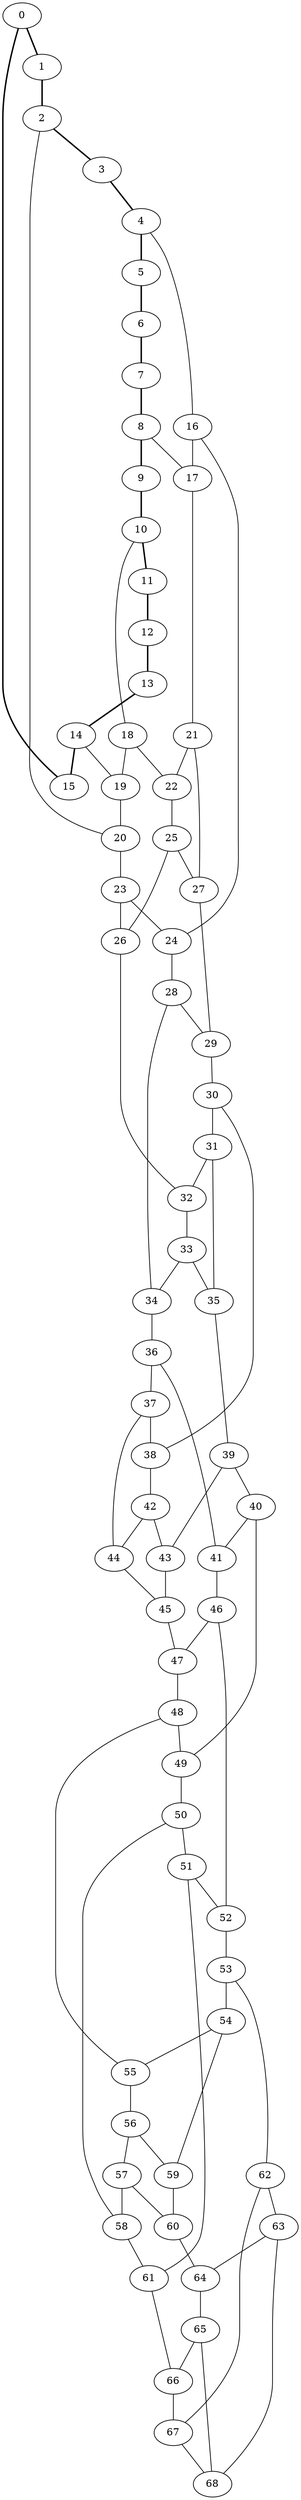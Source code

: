 //Inside of this graph is 3-connected
graph G {
0 [ pos = " 17.50,0.00!" ];
0 -- 1[style=bold];
0 -- 15[style=bold];
1 [ pos = " 16.17,6.70!" ];
1 -- 2[style=bold];
2 [ pos = " 12.37,12.37!" ];
2 -- 3[style=bold];
2 -- 20;
3 [ pos = " 6.70,16.17!" ];
3 -- 4[style=bold];
4 [ pos = " 0.00,17.50!" ];
4 -- 5[style=bold];
4 -- 16;
5 [ pos = " -6.70,16.17!" ];
5 -- 6[style=bold];
6 [ pos = " -12.37,12.37!" ];
6 -- 7[style=bold];
7 [ pos = " -16.17,6.70!" ];
7 -- 8[style=bold];
8 [ pos = " -17.50,0.00!" ];
8 -- 9[style=bold];
8 -- 17;
9 [ pos = " -16.17,-6.70!" ];
9 -- 10[style=bold];
10 [ pos = " -12.37,-12.37!" ];
10 -- 11[style=bold];
10 -- 18;
11 [ pos = " -6.70,-16.17!" ];
11 -- 12[style=bold];
12 [ pos = " 0.00,-17.50!" ];
12 -- 13[style=bold];
13 [ pos = " 6.70,-16.17!" ];
13 -- 14[style=bold];
14 [ pos = " 12.37,-12.37!" ];
14 -- 15[style=bold];
14 -- 19;
15 [ pos = " 16.17,-6.70!" ];
16 -- 17;
16 -- 24;
17 -- 21;
18 -- 19;
18 -- 22;
19 -- 20;
20 -- 23;
21 -- 22;
21 -- 27;
22 -- 25;
23 -- 24;
23 -- 26;
24 -- 28;
25 -- 26;
25 -- 27;
26 -- 32;
27 -- 29;
28 -- 29;
28 -- 34;
29 -- 30;
30 -- 31;
30 -- 38;
31 -- 32;
31 -- 35;
32 -- 33;
33 -- 34;
33 -- 35;
34 -- 36;
35 -- 39;
36 -- 37;
36 -- 41;
37 -- 38;
37 -- 44;
38 -- 42;
39 -- 40;
39 -- 43;
40 -- 41;
40 -- 49;
41 -- 46;
42 -- 43;
42 -- 44;
43 -- 45;
44 -- 45;
45 -- 47;
46 -- 47;
46 -- 52;
47 -- 48;
48 -- 49;
48 -- 55;
49 -- 50;
50 -- 51;
50 -- 58;
51 -- 52;
51 -- 61;
52 -- 53;
53 -- 54;
53 -- 62;
54 -- 55;
54 -- 59;
55 -- 56;
56 -- 57;
56 -- 59;
57 -- 58;
57 -- 60;
58 -- 61;
59 -- 60;
60 -- 64;
61 -- 66;
62 -- 63;
62 -- 67;
63 -- 64;
63 -- 68;
64 -- 65;
65 -- 66;
65 -- 68;
66 -- 67;
67 -- 68;
}
